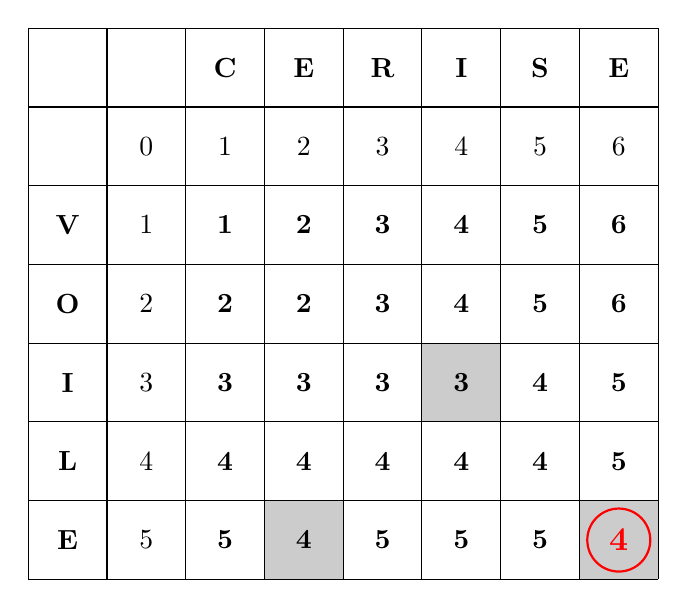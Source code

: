 \begin{tikzpicture}

% Lettres communes
\fill[black!20] (4,-3) rectangle ++(1,1);
\fill[black!20] (2,-5) rectangle ++(1,1);
\fill[black!20] (6,-5) rectangle ++(1,1);

% Grille
\draw (-1,2) grid ++(8,-7);

% Mot 1
\node at (-0.5,-0.5) {\bf V};
\node at (-0.5,-1.5) {\bf O};
\node at (-0.5,-2.5) {\bf I};
\node at (-0.5,-3.5) {\bf L};
\node at (-0.5,-4.5) {\bf E};

% Mot 2
\node at (1.5,1.5) {\bf C};
\node at (2.5,1.5) {\bf E};
\node at (3.5,1.5) {\bf R};
\node at (4.5,1.5) {\bf I};
\node at (5.5,1.5) {\bf S};
\node at (6.5,1.5) {\bf E};

% Initialisation
\foreach \i in {0,...,6}{
  \node at (\i+0.5,0.5) {$\i$};
}
\foreach \i in {1,...,5}{
  \node at (0.5,-\i+0.5) {$\i$};
}


% Cases intÃ©rieurs

% Ligne 1
\node at (1.5,-0.5) {$\mathbf{1}$};
\node at (2.5,-0.5) {$\mathbf{2}$};
\node at (3.5,-0.5) {$\mathbf{3}$};
\node at (4.5,-0.5) {$\mathbf{4}$};
\node at (5.5,-0.5) {$\mathbf{5}$};
\node at (6.5,-0.5) {$\mathbf{6}$};


% Ligne 2
\node at (1.5,-1.5) {$\mathbf{2}$};
\node at (2.5,-1.5) {$\mathbf{2}$};
\node at (3.5,-1.5) {$\mathbf{3}$};
\node at (4.5,-1.5) {$\mathbf{4}$};
\node at (5.5,-1.5) {$\mathbf{5}$};
\node at (6.5,-1.5) {$\mathbf{6}$};

% Ligne 3
\node at (1.5,-2.5) {$\mathbf{3}$};
\node at (2.5,-2.5) {$\mathbf{3}$};
\node at (3.5,-2.5) {$\mathbf{3}$};
\node at (4.5,-2.5) {$\mathbf{3}$};
\node at (5.5,-2.5) {$\mathbf{4}$};
\node at (6.5,-2.5) {$\mathbf{5}$};

% Ligne 4
\node at (1.5,-3.5) {$\mathbf{4}$};
\node at (2.5,-3.5) {$\mathbf{4}$};
\node at (3.5,-3.5) {$\mathbf{4}$};
\node at (4.5,-3.5) {$\mathbf{4}$};
\node at (5.5,-3.5) {$\mathbf{4}$};
\node at (6.5,-3.5) {$\mathbf{5}$};

% Ligne 5
\node at (1.5,-4.5) {$\mathbf{5}$};
\node at (2.5,-4.5) {$\mathbf{4}$};
\node at (3.5,-4.5) {$\mathbf{5}$};
\node at (4.5,-4.5) {$\mathbf{5}$};
\node at (5.5,-4.5) {$\mathbf{5}$};
%\node at (6.5,-4.5) {$4$};

\node[scale=1.2,red] at (6.5,-4.5) {$\mathbf{4}$};
\draw[red,thick] (6.5,-4.5) circle (0.4);

\end{tikzpicture}